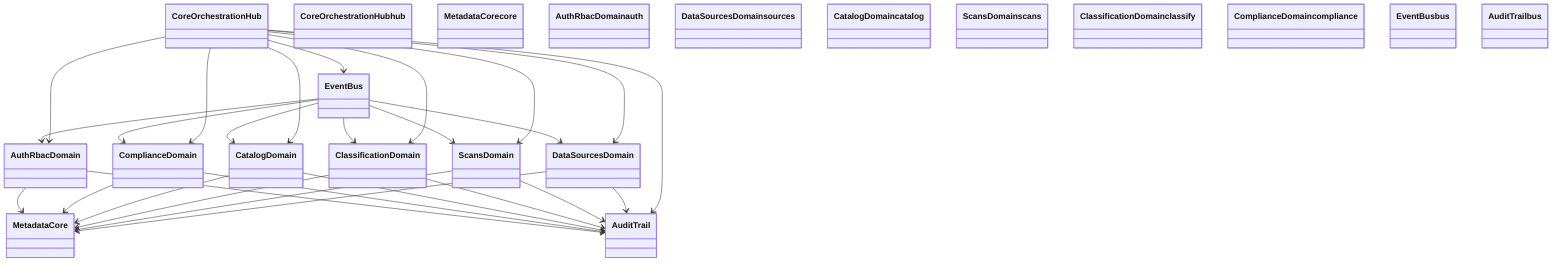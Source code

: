 classDiagram
%% High-level global overview (no detailed members)
%% Emphasizes: Fort Cohésion (within groups) & Faible Couplage (across groups)
%% Acyclic, central connectors only

%% Group representative classes (one per domain)
class CoreOrchestrationHub
class MetadataCore
class AuthRbacDomain
class DataSourcesDomain
class CatalogDomain
class ScansDomain
class ClassificationDomain
class ComplianceDomain

%% Optional shared bus/connectors
class EventBus
class AuditTrail

%% Styling for groups
classDef hub fill:#111827,stroke:#111827,color:#ffffff
classDef core fill:#fef3c7,stroke:#111827,color:#111827
classDef auth fill:#dbeafe,stroke:#0f172a,color:#0f172a
classDef sources fill:#dcfce7,stroke:#064e3b,color:#064e3b
classDef catalog fill:#fde68a,stroke:#7c2d12,color:#7c2d12
classDef scans fill:#fee2e2,stroke:#7f1d1d,color:#7f1d1d
classDef classify fill:#e9d5ff,stroke:#4c1d95,color:#4c1d95
classDef compliance fill:#f3f4f6,stroke:#111827,color:#111827
classDef bus fill:#e5e7eb,stroke:#374151,color:#111827



%% Apply styles
class CoreOrchestrationHub hub
class MetadataCore core
class AuthRbacDomain auth
class DataSourcesDomain sources
class CatalogDomain catalog
class ScansDomain scans
class ClassificationDomain classify
class ComplianceDomain compliance
class EventBus bus
class AuditTrail bus

%% Minimal, acyclic links via central hub and metadata core to demonstrate low coupling
%% Hub-centric orchestration
CoreOrchestrationHub --> DataSourcesDomain
CoreOrchestrationHub --> ScansDomain
CoreOrchestrationHub --> ClassificationDomain
CoreOrchestrationHub --> CatalogDomain
CoreOrchestrationHub --> ComplianceDomain
CoreOrchestrationHub --> AuthRbacDomain

%% Metadata is read/shared but not the orchestrator; edge from domains to metadata to keep direction unified
DataSourcesDomain --> MetadataCore
ScansDomain --> MetadataCore
ClassificationDomain --> MetadataCore
CatalogDomain --> MetadataCore
ComplianceDomain --> MetadataCore
AuthRbacDomain --> MetadataCore

%% Event bus fan-out from hub only (avoid peer-to-peer edges)
CoreOrchestrationHub --> EventBus
EventBus --> DataSourcesDomain
EventBus --> ScansDomain
EventBus --> ClassificationDomain
EventBus --> CatalogDomain
EventBus --> ComplianceDomain
EventBus --> AuthRbacDomain

%% Centralized audit to avoid cross-links
CoreOrchestrationHub --> AuditTrail
DataSourcesDomain --> AuditTrail
ScansDomain --> AuditTrail
ClassificationDomain --> AuditTrail
CatalogDomain --> AuditTrail
ComplianceDomain --> AuditTrail
AuthRbacDomain --> AuditTrail

%% Notes for presentation
%% - Strong cohesion: each Domain encapsulates its internal classes (shown separately per group)
%% - Loose coupling: only Hub/Bus/Metadata/Audit provide cross-domain interactions
%% - Acyclic: all arrows flow outward to Hub/Bus and into Metadata/Audit (no cycles)
